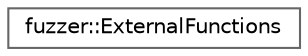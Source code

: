 digraph "Graphical Class Hierarchy"
{
 // LATEX_PDF_SIZE
  bgcolor="transparent";
  edge [fontname=Helvetica,fontsize=10,labelfontname=Helvetica,labelfontsize=10];
  node [fontname=Helvetica,fontsize=10,shape=box,height=0.2,width=0.4];
  rankdir="LR";
  Node0 [id="Node000000",label="fuzzer::ExternalFunctions",height=0.2,width=0.4,color="grey40", fillcolor="white", style="filled",URL="$structfuzzer_1_1ExternalFunctions.html",tooltip=" "];
}
